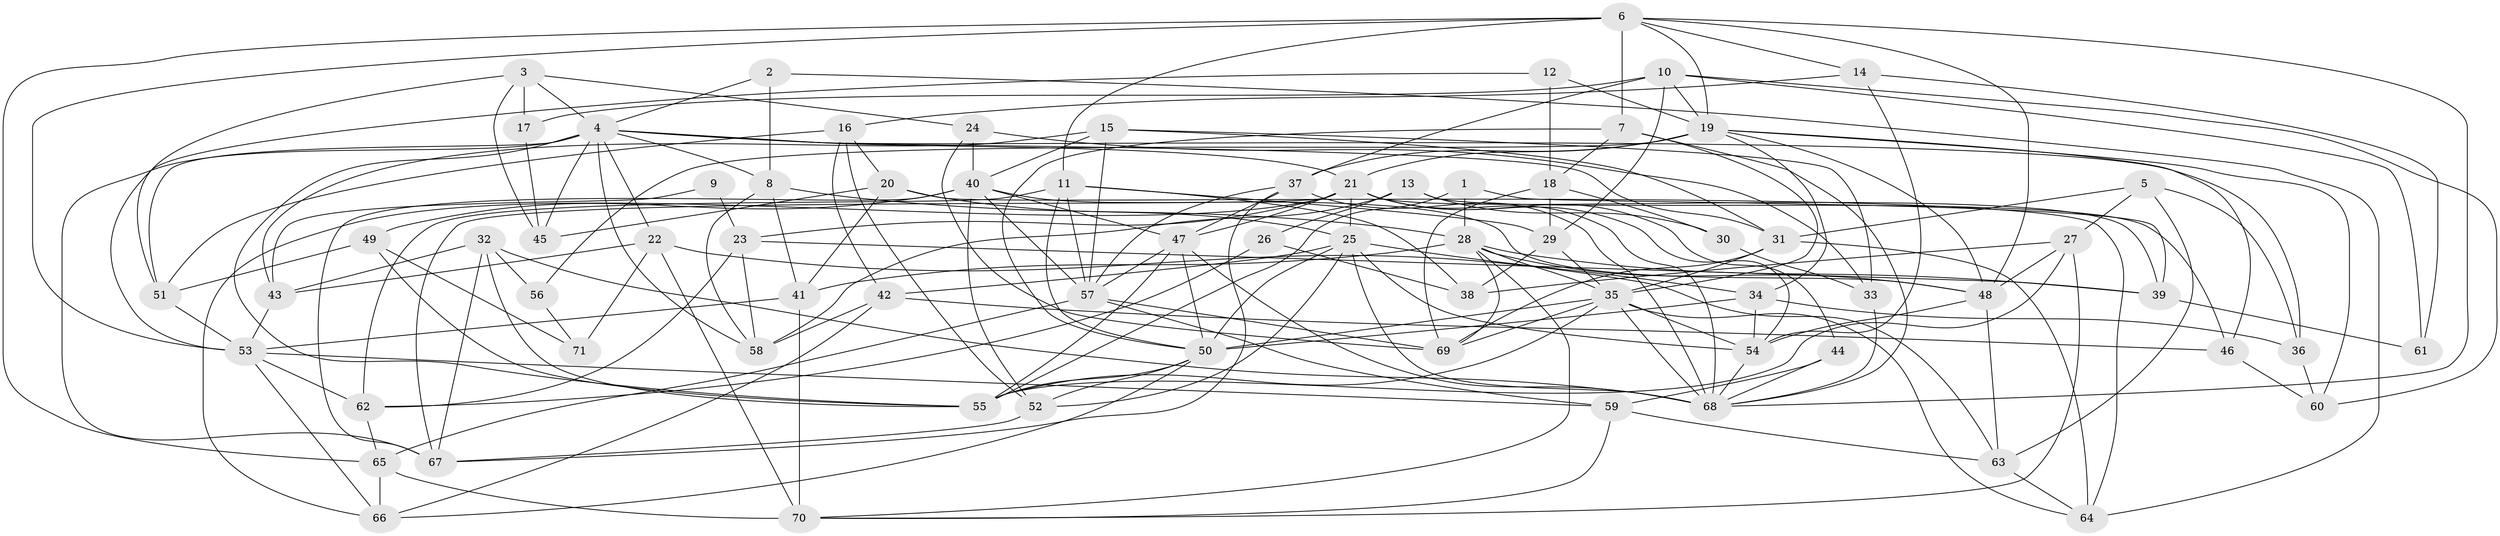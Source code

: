 // original degree distribution, {3: 0.2978723404255319, 5: 0.1773049645390071, 4: 0.2695035460992908, 6: 0.10638297872340426, 2: 0.11347517730496454, 8: 0.014184397163120567, 9: 0.0070921985815602835, 7: 0.014184397163120567}
// Generated by graph-tools (version 1.1) at 2025/02/03/09/25 03:02:13]
// undirected, 71 vertices, 194 edges
graph export_dot {
graph [start="1"]
  node [color=gray90,style=filled];
  1;
  2;
  3;
  4;
  5;
  6;
  7;
  8;
  9;
  10;
  11;
  12;
  13;
  14;
  15;
  16;
  17;
  18;
  19;
  20;
  21;
  22;
  23;
  24;
  25;
  26;
  27;
  28;
  29;
  30;
  31;
  32;
  33;
  34;
  35;
  36;
  37;
  38;
  39;
  40;
  41;
  42;
  43;
  44;
  45;
  46;
  47;
  48;
  49;
  50;
  51;
  52;
  53;
  54;
  55;
  56;
  57;
  58;
  59;
  60;
  61;
  62;
  63;
  64;
  65;
  66;
  67;
  68;
  69;
  70;
  71;
  1 -- 28 [weight=1.0];
  1 -- 39 [weight=1.0];
  1 -- 55 [weight=1.0];
  2 -- 4 [weight=1.0];
  2 -- 8 [weight=1.0];
  2 -- 64 [weight=1.0];
  3 -- 4 [weight=1.0];
  3 -- 17 [weight=1.0];
  3 -- 24 [weight=1.0];
  3 -- 45 [weight=1.0];
  3 -- 51 [weight=1.0];
  4 -- 8 [weight=1.0];
  4 -- 21 [weight=1.0];
  4 -- 22 [weight=1.0];
  4 -- 31 [weight=1.0];
  4 -- 36 [weight=1.0];
  4 -- 45 [weight=1.0];
  4 -- 51 [weight=1.0];
  4 -- 55 [weight=1.0];
  4 -- 58 [weight=1.0];
  4 -- 67 [weight=1.0];
  5 -- 27 [weight=1.0];
  5 -- 31 [weight=1.0];
  5 -- 36 [weight=1.0];
  5 -- 63 [weight=1.0];
  6 -- 7 [weight=2.0];
  6 -- 11 [weight=1.0];
  6 -- 14 [weight=1.0];
  6 -- 19 [weight=1.0];
  6 -- 48 [weight=1.0];
  6 -- 53 [weight=1.0];
  6 -- 65 [weight=1.0];
  6 -- 68 [weight=1.0];
  7 -- 18 [weight=1.0];
  7 -- 35 [weight=1.0];
  7 -- 50 [weight=1.0];
  7 -- 68 [weight=1.0];
  8 -- 28 [weight=1.0];
  8 -- 41 [weight=1.0];
  8 -- 58 [weight=2.0];
  9 -- 23 [weight=1.0];
  9 -- 43 [weight=1.0];
  10 -- 17 [weight=1.0];
  10 -- 19 [weight=1.0];
  10 -- 29 [weight=1.0];
  10 -- 37 [weight=1.0];
  10 -- 60 [weight=1.0];
  10 -- 61 [weight=1.0];
  11 -- 29 [weight=1.0];
  11 -- 38 [weight=1.0];
  11 -- 50 [weight=2.0];
  11 -- 57 [weight=1.0];
  11 -- 62 [weight=1.0];
  12 -- 18 [weight=2.0];
  12 -- 19 [weight=2.0];
  12 -- 53 [weight=1.0];
  13 -- 26 [weight=1.0];
  13 -- 30 [weight=1.0];
  13 -- 46 [weight=1.0];
  13 -- 58 [weight=1.0];
  14 -- 16 [weight=1.0];
  14 -- 54 [weight=1.0];
  14 -- 61 [weight=1.0];
  15 -- 31 [weight=1.0];
  15 -- 33 [weight=1.0];
  15 -- 40 [weight=1.0];
  15 -- 43 [weight=1.0];
  15 -- 57 [weight=1.0];
  16 -- 20 [weight=1.0];
  16 -- 42 [weight=1.0];
  16 -- 51 [weight=1.0];
  16 -- 52 [weight=1.0];
  17 -- 45 [weight=2.0];
  18 -- 29 [weight=1.0];
  18 -- 30 [weight=1.0];
  18 -- 69 [weight=1.0];
  19 -- 21 [weight=1.0];
  19 -- 34 [weight=1.0];
  19 -- 37 [weight=1.0];
  19 -- 46 [weight=1.0];
  19 -- 48 [weight=1.0];
  19 -- 56 [weight=1.0];
  19 -- 60 [weight=1.0];
  20 -- 25 [weight=1.0];
  20 -- 41 [weight=1.0];
  20 -- 45 [weight=1.0];
  20 -- 64 [weight=1.0];
  21 -- 23 [weight=1.0];
  21 -- 25 [weight=1.0];
  21 -- 39 [weight=1.0];
  21 -- 44 [weight=1.0];
  21 -- 47 [weight=1.0];
  21 -- 54 [weight=1.0];
  21 -- 66 [weight=1.0];
  21 -- 67 [weight=1.0];
  21 -- 68 [weight=1.0];
  22 -- 43 [weight=1.0];
  22 -- 63 [weight=1.0];
  22 -- 70 [weight=1.0];
  22 -- 71 [weight=3.0];
  23 -- 39 [weight=1.0];
  23 -- 58 [weight=1.0];
  23 -- 62 [weight=1.0];
  24 -- 33 [weight=2.0];
  24 -- 40 [weight=1.0];
  24 -- 69 [weight=1.0];
  25 -- 34 [weight=1.0];
  25 -- 42 [weight=1.0];
  25 -- 50 [weight=1.0];
  25 -- 52 [weight=1.0];
  25 -- 54 [weight=1.0];
  25 -- 68 [weight=1.0];
  26 -- 38 [weight=1.0];
  26 -- 62 [weight=1.0];
  27 -- 38 [weight=1.0];
  27 -- 48 [weight=1.0];
  27 -- 55 [weight=1.0];
  27 -- 70 [weight=1.0];
  28 -- 35 [weight=2.0];
  28 -- 39 [weight=1.0];
  28 -- 41 [weight=2.0];
  28 -- 48 [weight=1.0];
  28 -- 69 [weight=1.0];
  28 -- 70 [weight=1.0];
  29 -- 35 [weight=1.0];
  29 -- 38 [weight=1.0];
  30 -- 33 [weight=1.0];
  31 -- 35 [weight=1.0];
  31 -- 64 [weight=1.0];
  31 -- 69 [weight=1.0];
  32 -- 43 [weight=2.0];
  32 -- 55 [weight=2.0];
  32 -- 56 [weight=1.0];
  32 -- 67 [weight=1.0];
  32 -- 68 [weight=1.0];
  33 -- 68 [weight=2.0];
  34 -- 36 [weight=1.0];
  34 -- 50 [weight=2.0];
  34 -- 54 [weight=1.0];
  35 -- 50 [weight=1.0];
  35 -- 54 [weight=1.0];
  35 -- 55 [weight=1.0];
  35 -- 64 [weight=1.0];
  35 -- 68 [weight=1.0];
  35 -- 69 [weight=1.0];
  36 -- 60 [weight=1.0];
  37 -- 47 [weight=1.0];
  37 -- 57 [weight=1.0];
  37 -- 67 [weight=1.0];
  37 -- 68 [weight=2.0];
  39 -- 61 [weight=1.0];
  40 -- 47 [weight=1.0];
  40 -- 48 [weight=1.0];
  40 -- 49 [weight=1.0];
  40 -- 52 [weight=1.0];
  40 -- 57 [weight=1.0];
  40 -- 67 [weight=1.0];
  41 -- 53 [weight=1.0];
  41 -- 70 [weight=1.0];
  42 -- 46 [weight=1.0];
  42 -- 58 [weight=1.0];
  42 -- 66 [weight=1.0];
  43 -- 53 [weight=1.0];
  44 -- 59 [weight=1.0];
  44 -- 68 [weight=1.0];
  46 -- 60 [weight=1.0];
  47 -- 50 [weight=1.0];
  47 -- 55 [weight=1.0];
  47 -- 57 [weight=1.0];
  47 -- 68 [weight=1.0];
  48 -- 54 [weight=1.0];
  48 -- 63 [weight=1.0];
  49 -- 51 [weight=1.0];
  49 -- 55 [weight=1.0];
  49 -- 71 [weight=1.0];
  50 -- 52 [weight=1.0];
  50 -- 55 [weight=1.0];
  50 -- 66 [weight=1.0];
  51 -- 53 [weight=1.0];
  52 -- 67 [weight=1.0];
  53 -- 59 [weight=1.0];
  53 -- 62 [weight=1.0];
  53 -- 66 [weight=1.0];
  54 -- 68 [weight=1.0];
  56 -- 71 [weight=1.0];
  57 -- 59 [weight=1.0];
  57 -- 65 [weight=1.0];
  57 -- 69 [weight=1.0];
  59 -- 63 [weight=1.0];
  59 -- 70 [weight=1.0];
  62 -- 65 [weight=1.0];
  63 -- 64 [weight=1.0];
  65 -- 66 [weight=1.0];
  65 -- 70 [weight=2.0];
}
